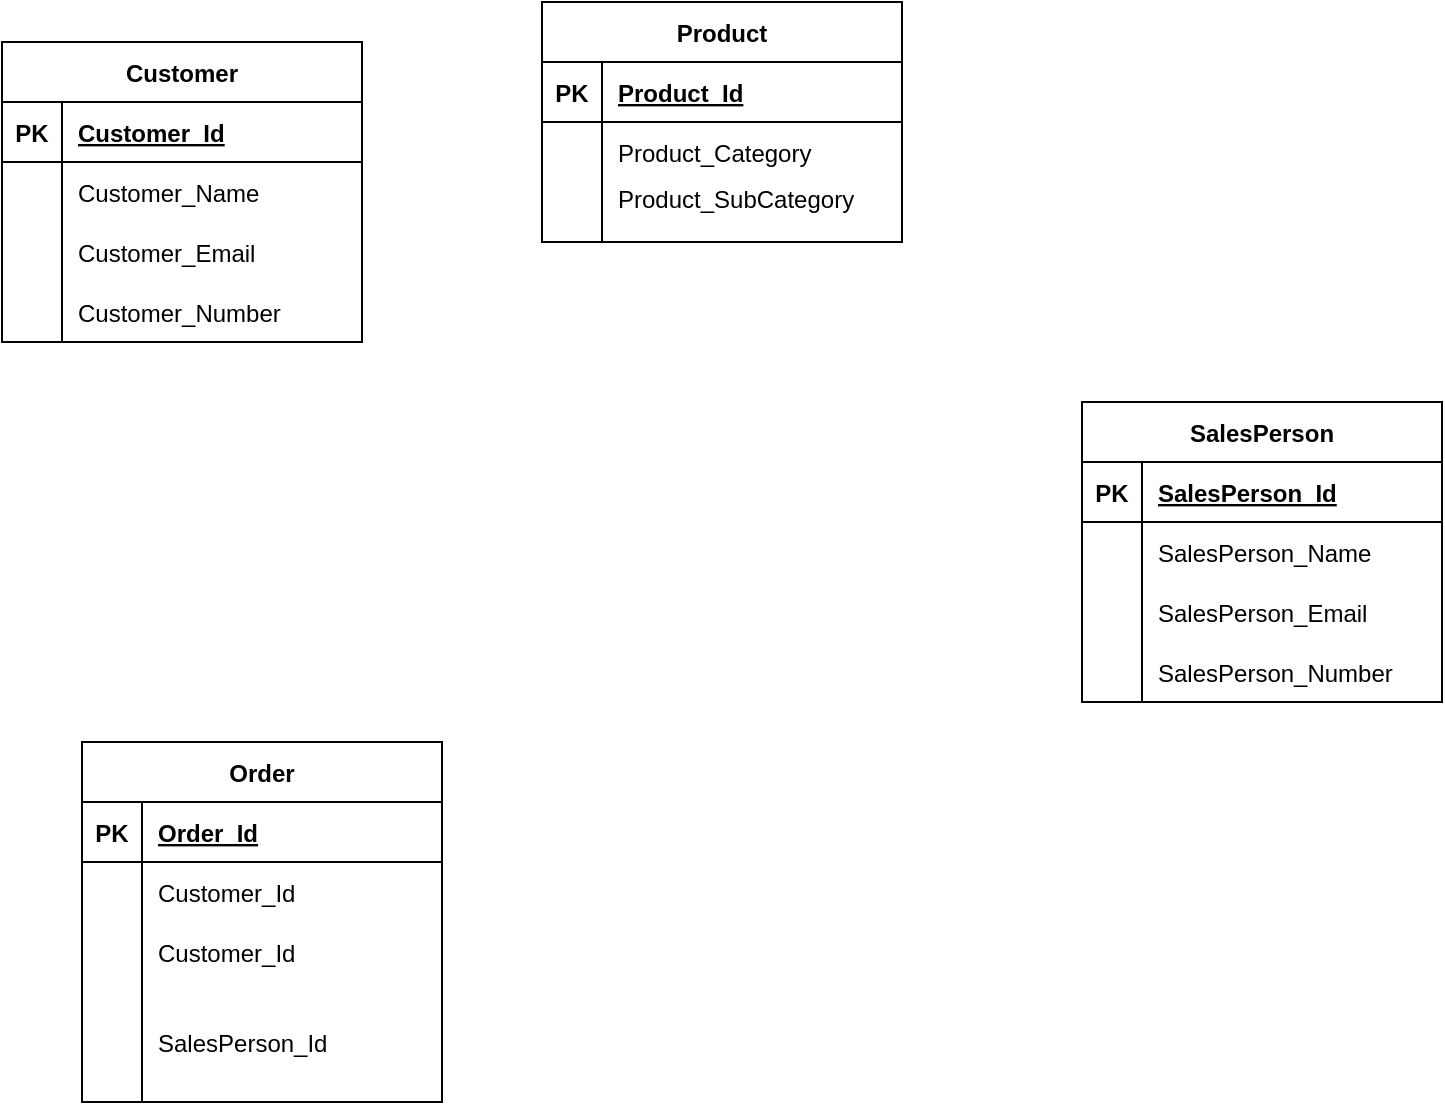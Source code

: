 <mxfile version="20.8.20" type="device"><diagram name="Page-1" id="duE63qV6O4Xiia4UMKfB"><mxGraphModel dx="1434" dy="861" grid="1" gridSize="10" guides="1" tooltips="1" connect="1" arrows="1" fold="1" page="1" pageScale="1" pageWidth="850" pageHeight="1100" math="0" shadow="0"><root><mxCell id="0"/><mxCell id="1" parent="0"/><mxCell id="oRr8MidjL_5U_Fsfz1mr-1" value="Customer" style="shape=table;startSize=30;container=1;collapsible=1;childLayout=tableLayout;fixedRows=1;rowLines=0;fontStyle=1;align=center;resizeLast=1;" vertex="1" parent="1"><mxGeometry x="30" y="110" width="180" height="150" as="geometry"/></mxCell><mxCell id="oRr8MidjL_5U_Fsfz1mr-2" value="" style="shape=tableRow;horizontal=0;startSize=0;swimlaneHead=0;swimlaneBody=0;fillColor=none;collapsible=0;dropTarget=0;points=[[0,0.5],[1,0.5]];portConstraint=eastwest;top=0;left=0;right=0;bottom=1;" vertex="1" parent="oRr8MidjL_5U_Fsfz1mr-1"><mxGeometry y="30" width="180" height="30" as="geometry"/></mxCell><mxCell id="oRr8MidjL_5U_Fsfz1mr-3" value="PK" style="shape=partialRectangle;connectable=0;fillColor=none;top=0;left=0;bottom=0;right=0;fontStyle=1;overflow=hidden;" vertex="1" parent="oRr8MidjL_5U_Fsfz1mr-2"><mxGeometry width="30" height="30" as="geometry"><mxRectangle width="30" height="30" as="alternateBounds"/></mxGeometry></mxCell><mxCell id="oRr8MidjL_5U_Fsfz1mr-4" value="Customer_Id" style="shape=partialRectangle;connectable=0;fillColor=none;top=0;left=0;bottom=0;right=0;align=left;spacingLeft=6;fontStyle=5;overflow=hidden;" vertex="1" parent="oRr8MidjL_5U_Fsfz1mr-2"><mxGeometry x="30" width="150" height="30" as="geometry"><mxRectangle width="150" height="30" as="alternateBounds"/></mxGeometry></mxCell><mxCell id="oRr8MidjL_5U_Fsfz1mr-5" value="" style="shape=tableRow;horizontal=0;startSize=0;swimlaneHead=0;swimlaneBody=0;fillColor=none;collapsible=0;dropTarget=0;points=[[0,0.5],[1,0.5]];portConstraint=eastwest;top=0;left=0;right=0;bottom=0;" vertex="1" parent="oRr8MidjL_5U_Fsfz1mr-1"><mxGeometry y="60" width="180" height="30" as="geometry"/></mxCell><mxCell id="oRr8MidjL_5U_Fsfz1mr-6" value="" style="shape=partialRectangle;connectable=0;fillColor=none;top=0;left=0;bottom=0;right=0;editable=1;overflow=hidden;" vertex="1" parent="oRr8MidjL_5U_Fsfz1mr-5"><mxGeometry width="30" height="30" as="geometry"><mxRectangle width="30" height="30" as="alternateBounds"/></mxGeometry></mxCell><mxCell id="oRr8MidjL_5U_Fsfz1mr-7" value="Customer_Name" style="shape=partialRectangle;connectable=0;fillColor=none;top=0;left=0;bottom=0;right=0;align=left;spacingLeft=6;overflow=hidden;" vertex="1" parent="oRr8MidjL_5U_Fsfz1mr-5"><mxGeometry x="30" width="150" height="30" as="geometry"><mxRectangle width="150" height="30" as="alternateBounds"/></mxGeometry></mxCell><mxCell id="oRr8MidjL_5U_Fsfz1mr-8" value="" style="shape=tableRow;horizontal=0;startSize=0;swimlaneHead=0;swimlaneBody=0;fillColor=none;collapsible=0;dropTarget=0;points=[[0,0.5],[1,0.5]];portConstraint=eastwest;top=0;left=0;right=0;bottom=0;" vertex="1" parent="oRr8MidjL_5U_Fsfz1mr-1"><mxGeometry y="90" width="180" height="30" as="geometry"/></mxCell><mxCell id="oRr8MidjL_5U_Fsfz1mr-9" value="" style="shape=partialRectangle;connectable=0;fillColor=none;top=0;left=0;bottom=0;right=0;editable=1;overflow=hidden;" vertex="1" parent="oRr8MidjL_5U_Fsfz1mr-8"><mxGeometry width="30" height="30" as="geometry"><mxRectangle width="30" height="30" as="alternateBounds"/></mxGeometry></mxCell><mxCell id="oRr8MidjL_5U_Fsfz1mr-10" value="Customer_Email" style="shape=partialRectangle;connectable=0;fillColor=none;top=0;left=0;bottom=0;right=0;align=left;spacingLeft=6;overflow=hidden;" vertex="1" parent="oRr8MidjL_5U_Fsfz1mr-8"><mxGeometry x="30" width="150" height="30" as="geometry"><mxRectangle width="150" height="30" as="alternateBounds"/></mxGeometry></mxCell><mxCell id="oRr8MidjL_5U_Fsfz1mr-11" value="" style="shape=tableRow;horizontal=0;startSize=0;swimlaneHead=0;swimlaneBody=0;fillColor=none;collapsible=0;dropTarget=0;points=[[0,0.5],[1,0.5]];portConstraint=eastwest;top=0;left=0;right=0;bottom=0;" vertex="1" parent="oRr8MidjL_5U_Fsfz1mr-1"><mxGeometry y="120" width="180" height="30" as="geometry"/></mxCell><mxCell id="oRr8MidjL_5U_Fsfz1mr-12" value="" style="shape=partialRectangle;connectable=0;fillColor=none;top=0;left=0;bottom=0;right=0;editable=1;overflow=hidden;" vertex="1" parent="oRr8MidjL_5U_Fsfz1mr-11"><mxGeometry width="30" height="30" as="geometry"><mxRectangle width="30" height="30" as="alternateBounds"/></mxGeometry></mxCell><mxCell id="oRr8MidjL_5U_Fsfz1mr-13" value="Customer_Number" style="shape=partialRectangle;connectable=0;fillColor=none;top=0;left=0;bottom=0;right=0;align=left;spacingLeft=6;overflow=hidden;" vertex="1" parent="oRr8MidjL_5U_Fsfz1mr-11"><mxGeometry x="30" width="150" height="30" as="geometry"><mxRectangle width="150" height="30" as="alternateBounds"/></mxGeometry></mxCell><mxCell id="oRr8MidjL_5U_Fsfz1mr-14" value="SalesPerson" style="shape=table;startSize=30;container=1;collapsible=1;childLayout=tableLayout;fixedRows=1;rowLines=0;fontStyle=1;align=center;resizeLast=1;" vertex="1" parent="1"><mxGeometry x="570" y="290" width="180" height="150" as="geometry"/></mxCell><mxCell id="oRr8MidjL_5U_Fsfz1mr-15" value="" style="shape=tableRow;horizontal=0;startSize=0;swimlaneHead=0;swimlaneBody=0;fillColor=none;collapsible=0;dropTarget=0;points=[[0,0.5],[1,0.5]];portConstraint=eastwest;top=0;left=0;right=0;bottom=1;" vertex="1" parent="oRr8MidjL_5U_Fsfz1mr-14"><mxGeometry y="30" width="180" height="30" as="geometry"/></mxCell><mxCell id="oRr8MidjL_5U_Fsfz1mr-16" value="PK" style="shape=partialRectangle;connectable=0;fillColor=none;top=0;left=0;bottom=0;right=0;fontStyle=1;overflow=hidden;" vertex="1" parent="oRr8MidjL_5U_Fsfz1mr-15"><mxGeometry width="30" height="30" as="geometry"><mxRectangle width="30" height="30" as="alternateBounds"/></mxGeometry></mxCell><mxCell id="oRr8MidjL_5U_Fsfz1mr-17" value="SalesPerson_Id" style="shape=partialRectangle;connectable=0;fillColor=none;top=0;left=0;bottom=0;right=0;align=left;spacingLeft=6;fontStyle=5;overflow=hidden;" vertex="1" parent="oRr8MidjL_5U_Fsfz1mr-15"><mxGeometry x="30" width="150" height="30" as="geometry"><mxRectangle width="150" height="30" as="alternateBounds"/></mxGeometry></mxCell><mxCell id="oRr8MidjL_5U_Fsfz1mr-18" value="" style="shape=tableRow;horizontal=0;startSize=0;swimlaneHead=0;swimlaneBody=0;fillColor=none;collapsible=0;dropTarget=0;points=[[0,0.5],[1,0.5]];portConstraint=eastwest;top=0;left=0;right=0;bottom=0;" vertex="1" parent="oRr8MidjL_5U_Fsfz1mr-14"><mxGeometry y="60" width="180" height="30" as="geometry"/></mxCell><mxCell id="oRr8MidjL_5U_Fsfz1mr-19" value="" style="shape=partialRectangle;connectable=0;fillColor=none;top=0;left=0;bottom=0;right=0;editable=1;overflow=hidden;" vertex="1" parent="oRr8MidjL_5U_Fsfz1mr-18"><mxGeometry width="30" height="30" as="geometry"><mxRectangle width="30" height="30" as="alternateBounds"/></mxGeometry></mxCell><mxCell id="oRr8MidjL_5U_Fsfz1mr-20" value="SalesPerson_Name" style="shape=partialRectangle;connectable=0;fillColor=none;top=0;left=0;bottom=0;right=0;align=left;spacingLeft=6;overflow=hidden;" vertex="1" parent="oRr8MidjL_5U_Fsfz1mr-18"><mxGeometry x="30" width="150" height="30" as="geometry"><mxRectangle width="150" height="30" as="alternateBounds"/></mxGeometry></mxCell><mxCell id="oRr8MidjL_5U_Fsfz1mr-21" value="" style="shape=tableRow;horizontal=0;startSize=0;swimlaneHead=0;swimlaneBody=0;fillColor=none;collapsible=0;dropTarget=0;points=[[0,0.5],[1,0.5]];portConstraint=eastwest;top=0;left=0;right=0;bottom=0;" vertex="1" parent="oRr8MidjL_5U_Fsfz1mr-14"><mxGeometry y="90" width="180" height="30" as="geometry"/></mxCell><mxCell id="oRr8MidjL_5U_Fsfz1mr-22" value="" style="shape=partialRectangle;connectable=0;fillColor=none;top=0;left=0;bottom=0;right=0;editable=1;overflow=hidden;" vertex="1" parent="oRr8MidjL_5U_Fsfz1mr-21"><mxGeometry width="30" height="30" as="geometry"><mxRectangle width="30" height="30" as="alternateBounds"/></mxGeometry></mxCell><mxCell id="oRr8MidjL_5U_Fsfz1mr-23" value="SalesPerson_Email" style="shape=partialRectangle;connectable=0;fillColor=none;top=0;left=0;bottom=0;right=0;align=left;spacingLeft=6;overflow=hidden;" vertex="1" parent="oRr8MidjL_5U_Fsfz1mr-21"><mxGeometry x="30" width="150" height="30" as="geometry"><mxRectangle width="150" height="30" as="alternateBounds"/></mxGeometry></mxCell><mxCell id="oRr8MidjL_5U_Fsfz1mr-24" value="" style="shape=tableRow;horizontal=0;startSize=0;swimlaneHead=0;swimlaneBody=0;fillColor=none;collapsible=0;dropTarget=0;points=[[0,0.5],[1,0.5]];portConstraint=eastwest;top=0;left=0;right=0;bottom=0;" vertex="1" parent="oRr8MidjL_5U_Fsfz1mr-14"><mxGeometry y="120" width="180" height="30" as="geometry"/></mxCell><mxCell id="oRr8MidjL_5U_Fsfz1mr-25" value="" style="shape=partialRectangle;connectable=0;fillColor=none;top=0;left=0;bottom=0;right=0;editable=1;overflow=hidden;" vertex="1" parent="oRr8MidjL_5U_Fsfz1mr-24"><mxGeometry width="30" height="30" as="geometry"><mxRectangle width="30" height="30" as="alternateBounds"/></mxGeometry></mxCell><mxCell id="oRr8MidjL_5U_Fsfz1mr-26" value="SalesPerson_Number" style="shape=partialRectangle;connectable=0;fillColor=none;top=0;left=0;bottom=0;right=0;align=left;spacingLeft=6;overflow=hidden;" vertex="1" parent="oRr8MidjL_5U_Fsfz1mr-24"><mxGeometry x="30" width="150" height="30" as="geometry"><mxRectangle width="150" height="30" as="alternateBounds"/></mxGeometry></mxCell><mxCell id="oRr8MidjL_5U_Fsfz1mr-27" value="Product" style="shape=table;startSize=30;container=1;collapsible=1;childLayout=tableLayout;fixedRows=1;rowLines=0;fontStyle=1;align=center;resizeLast=1;" vertex="1" parent="1"><mxGeometry x="300" y="90" width="180" height="120" as="geometry"/></mxCell><mxCell id="oRr8MidjL_5U_Fsfz1mr-28" value="" style="shape=tableRow;horizontal=0;startSize=0;swimlaneHead=0;swimlaneBody=0;fillColor=none;collapsible=0;dropTarget=0;points=[[0,0.5],[1,0.5]];portConstraint=eastwest;top=0;left=0;right=0;bottom=1;" vertex="1" parent="oRr8MidjL_5U_Fsfz1mr-27"><mxGeometry y="30" width="180" height="30" as="geometry"/></mxCell><mxCell id="oRr8MidjL_5U_Fsfz1mr-29" value="PK" style="shape=partialRectangle;connectable=0;fillColor=none;top=0;left=0;bottom=0;right=0;fontStyle=1;overflow=hidden;" vertex="1" parent="oRr8MidjL_5U_Fsfz1mr-28"><mxGeometry width="30" height="30" as="geometry"><mxRectangle width="30" height="30" as="alternateBounds"/></mxGeometry></mxCell><mxCell id="oRr8MidjL_5U_Fsfz1mr-30" value="Product_Id" style="shape=partialRectangle;connectable=0;fillColor=none;top=0;left=0;bottom=0;right=0;align=left;spacingLeft=6;fontStyle=5;overflow=hidden;" vertex="1" parent="oRr8MidjL_5U_Fsfz1mr-28"><mxGeometry x="30" width="150" height="30" as="geometry"><mxRectangle width="150" height="30" as="alternateBounds"/></mxGeometry></mxCell><mxCell id="oRr8MidjL_5U_Fsfz1mr-31" value="" style="shape=tableRow;horizontal=0;startSize=0;swimlaneHead=0;swimlaneBody=0;fillColor=none;collapsible=0;dropTarget=0;points=[[0,0.5],[1,0.5]];portConstraint=eastwest;top=0;left=0;right=0;bottom=0;" vertex="1" parent="oRr8MidjL_5U_Fsfz1mr-27"><mxGeometry y="60" width="180" height="30" as="geometry"/></mxCell><mxCell id="oRr8MidjL_5U_Fsfz1mr-32" value="" style="shape=partialRectangle;connectable=0;fillColor=none;top=0;left=0;bottom=0;right=0;editable=1;overflow=hidden;" vertex="1" parent="oRr8MidjL_5U_Fsfz1mr-31"><mxGeometry width="30" height="30" as="geometry"><mxRectangle width="30" height="30" as="alternateBounds"/></mxGeometry></mxCell><mxCell id="oRr8MidjL_5U_Fsfz1mr-33" value="Product_Category" style="shape=partialRectangle;connectable=0;fillColor=none;top=0;left=0;bottom=0;right=0;align=left;spacingLeft=6;overflow=hidden;" vertex="1" parent="oRr8MidjL_5U_Fsfz1mr-31"><mxGeometry x="30" width="150" height="30" as="geometry"><mxRectangle width="150" height="30" as="alternateBounds"/></mxGeometry></mxCell><mxCell id="oRr8MidjL_5U_Fsfz1mr-34" value="" style="shape=tableRow;horizontal=0;startSize=0;swimlaneHead=0;swimlaneBody=0;fillColor=none;collapsible=0;dropTarget=0;points=[[0,0.5],[1,0.5]];portConstraint=eastwest;top=0;left=0;right=0;bottom=0;" vertex="1" parent="oRr8MidjL_5U_Fsfz1mr-27"><mxGeometry y="90" width="180" height="30" as="geometry"/></mxCell><mxCell id="oRr8MidjL_5U_Fsfz1mr-35" value="" style="shape=partialRectangle;connectable=0;fillColor=none;top=0;left=0;bottom=0;right=0;editable=1;overflow=hidden;" vertex="1" parent="oRr8MidjL_5U_Fsfz1mr-34"><mxGeometry width="30" height="30" as="geometry"><mxRectangle width="30" height="30" as="alternateBounds"/></mxGeometry></mxCell><mxCell id="oRr8MidjL_5U_Fsfz1mr-36" value="Product_SubCategory&#10;" style="shape=partialRectangle;connectable=0;fillColor=none;top=0;left=0;bottom=0;right=0;align=left;spacingLeft=6;overflow=hidden;" vertex="1" parent="oRr8MidjL_5U_Fsfz1mr-34"><mxGeometry x="30" width="150" height="30" as="geometry"><mxRectangle width="150" height="30" as="alternateBounds"/></mxGeometry></mxCell><mxCell id="oRr8MidjL_5U_Fsfz1mr-40" value="Order" style="shape=table;startSize=30;container=1;collapsible=1;childLayout=tableLayout;fixedRows=1;rowLines=0;fontStyle=1;align=center;resizeLast=1;" vertex="1" parent="1"><mxGeometry x="70" y="460" width="180" height="180" as="geometry"/></mxCell><mxCell id="oRr8MidjL_5U_Fsfz1mr-41" value="" style="shape=tableRow;horizontal=0;startSize=0;swimlaneHead=0;swimlaneBody=0;fillColor=none;collapsible=0;dropTarget=0;points=[[0,0.5],[1,0.5]];portConstraint=eastwest;top=0;left=0;right=0;bottom=1;" vertex="1" parent="oRr8MidjL_5U_Fsfz1mr-40"><mxGeometry y="30" width="180" height="30" as="geometry"/></mxCell><mxCell id="oRr8MidjL_5U_Fsfz1mr-42" value="PK" style="shape=partialRectangle;connectable=0;fillColor=none;top=0;left=0;bottom=0;right=0;fontStyle=1;overflow=hidden;" vertex="1" parent="oRr8MidjL_5U_Fsfz1mr-41"><mxGeometry width="30" height="30" as="geometry"><mxRectangle width="30" height="30" as="alternateBounds"/></mxGeometry></mxCell><mxCell id="oRr8MidjL_5U_Fsfz1mr-43" value="Order_Id" style="shape=partialRectangle;connectable=0;fillColor=none;top=0;left=0;bottom=0;right=0;align=left;spacingLeft=6;fontStyle=5;overflow=hidden;" vertex="1" parent="oRr8MidjL_5U_Fsfz1mr-41"><mxGeometry x="30" width="150" height="30" as="geometry"><mxRectangle width="150" height="30" as="alternateBounds"/></mxGeometry></mxCell><mxCell id="oRr8MidjL_5U_Fsfz1mr-44" value="" style="shape=tableRow;horizontal=0;startSize=0;swimlaneHead=0;swimlaneBody=0;fillColor=none;collapsible=0;dropTarget=0;points=[[0,0.5],[1,0.5]];portConstraint=eastwest;top=0;left=0;right=0;bottom=0;" vertex="1" parent="oRr8MidjL_5U_Fsfz1mr-40"><mxGeometry y="60" width="180" height="30" as="geometry"/></mxCell><mxCell id="oRr8MidjL_5U_Fsfz1mr-45" value="" style="shape=partialRectangle;connectable=0;fillColor=none;top=0;left=0;bottom=0;right=0;editable=1;overflow=hidden;" vertex="1" parent="oRr8MidjL_5U_Fsfz1mr-44"><mxGeometry width="30" height="30" as="geometry"><mxRectangle width="30" height="30" as="alternateBounds"/></mxGeometry></mxCell><mxCell id="oRr8MidjL_5U_Fsfz1mr-46" value="Customer_Id" style="shape=partialRectangle;connectable=0;fillColor=none;top=0;left=0;bottom=0;right=0;align=left;spacingLeft=6;overflow=hidden;" vertex="1" parent="oRr8MidjL_5U_Fsfz1mr-44"><mxGeometry x="30" width="150" height="30" as="geometry"><mxRectangle width="150" height="30" as="alternateBounds"/></mxGeometry></mxCell><mxCell id="oRr8MidjL_5U_Fsfz1mr-47" value="" style="shape=tableRow;horizontal=0;startSize=0;swimlaneHead=0;swimlaneBody=0;fillColor=none;collapsible=0;dropTarget=0;points=[[0,0.5],[1,0.5]];portConstraint=eastwest;top=0;left=0;right=0;bottom=0;" vertex="1" parent="oRr8MidjL_5U_Fsfz1mr-40"><mxGeometry y="90" width="180" height="30" as="geometry"/></mxCell><mxCell id="oRr8MidjL_5U_Fsfz1mr-48" value="" style="shape=partialRectangle;connectable=0;fillColor=none;top=0;left=0;bottom=0;right=0;editable=1;overflow=hidden;" vertex="1" parent="oRr8MidjL_5U_Fsfz1mr-47"><mxGeometry width="30" height="30" as="geometry"><mxRectangle width="30" height="30" as="alternateBounds"/></mxGeometry></mxCell><mxCell id="oRr8MidjL_5U_Fsfz1mr-49" value="Customer_Id" style="shape=partialRectangle;connectable=0;fillColor=none;top=0;left=0;bottom=0;right=0;align=left;spacingLeft=6;overflow=hidden;" vertex="1" parent="oRr8MidjL_5U_Fsfz1mr-47"><mxGeometry x="30" width="150" height="30" as="geometry"><mxRectangle width="150" height="30" as="alternateBounds"/></mxGeometry></mxCell><mxCell id="oRr8MidjL_5U_Fsfz1mr-50" value="" style="shape=tableRow;horizontal=0;startSize=0;swimlaneHead=0;swimlaneBody=0;fillColor=none;collapsible=0;dropTarget=0;points=[[0,0.5],[1,0.5]];portConstraint=eastwest;top=0;left=0;right=0;bottom=0;" vertex="1" parent="oRr8MidjL_5U_Fsfz1mr-40"><mxGeometry y="120" width="180" height="60" as="geometry"/></mxCell><mxCell id="oRr8MidjL_5U_Fsfz1mr-51" value="" style="shape=partialRectangle;connectable=0;fillColor=none;top=0;left=0;bottom=0;right=0;editable=1;overflow=hidden;" vertex="1" parent="oRr8MidjL_5U_Fsfz1mr-50"><mxGeometry width="30" height="60" as="geometry"><mxRectangle width="30" height="60" as="alternateBounds"/></mxGeometry></mxCell><mxCell id="oRr8MidjL_5U_Fsfz1mr-52" value="SalesPerson_Id" style="shape=partialRectangle;connectable=0;fillColor=none;top=0;left=0;bottom=0;right=0;align=left;spacingLeft=6;overflow=hidden;" vertex="1" parent="oRr8MidjL_5U_Fsfz1mr-50"><mxGeometry x="30" width="150" height="60" as="geometry"><mxRectangle width="150" height="60" as="alternateBounds"/></mxGeometry></mxCell></root></mxGraphModel></diagram></mxfile>